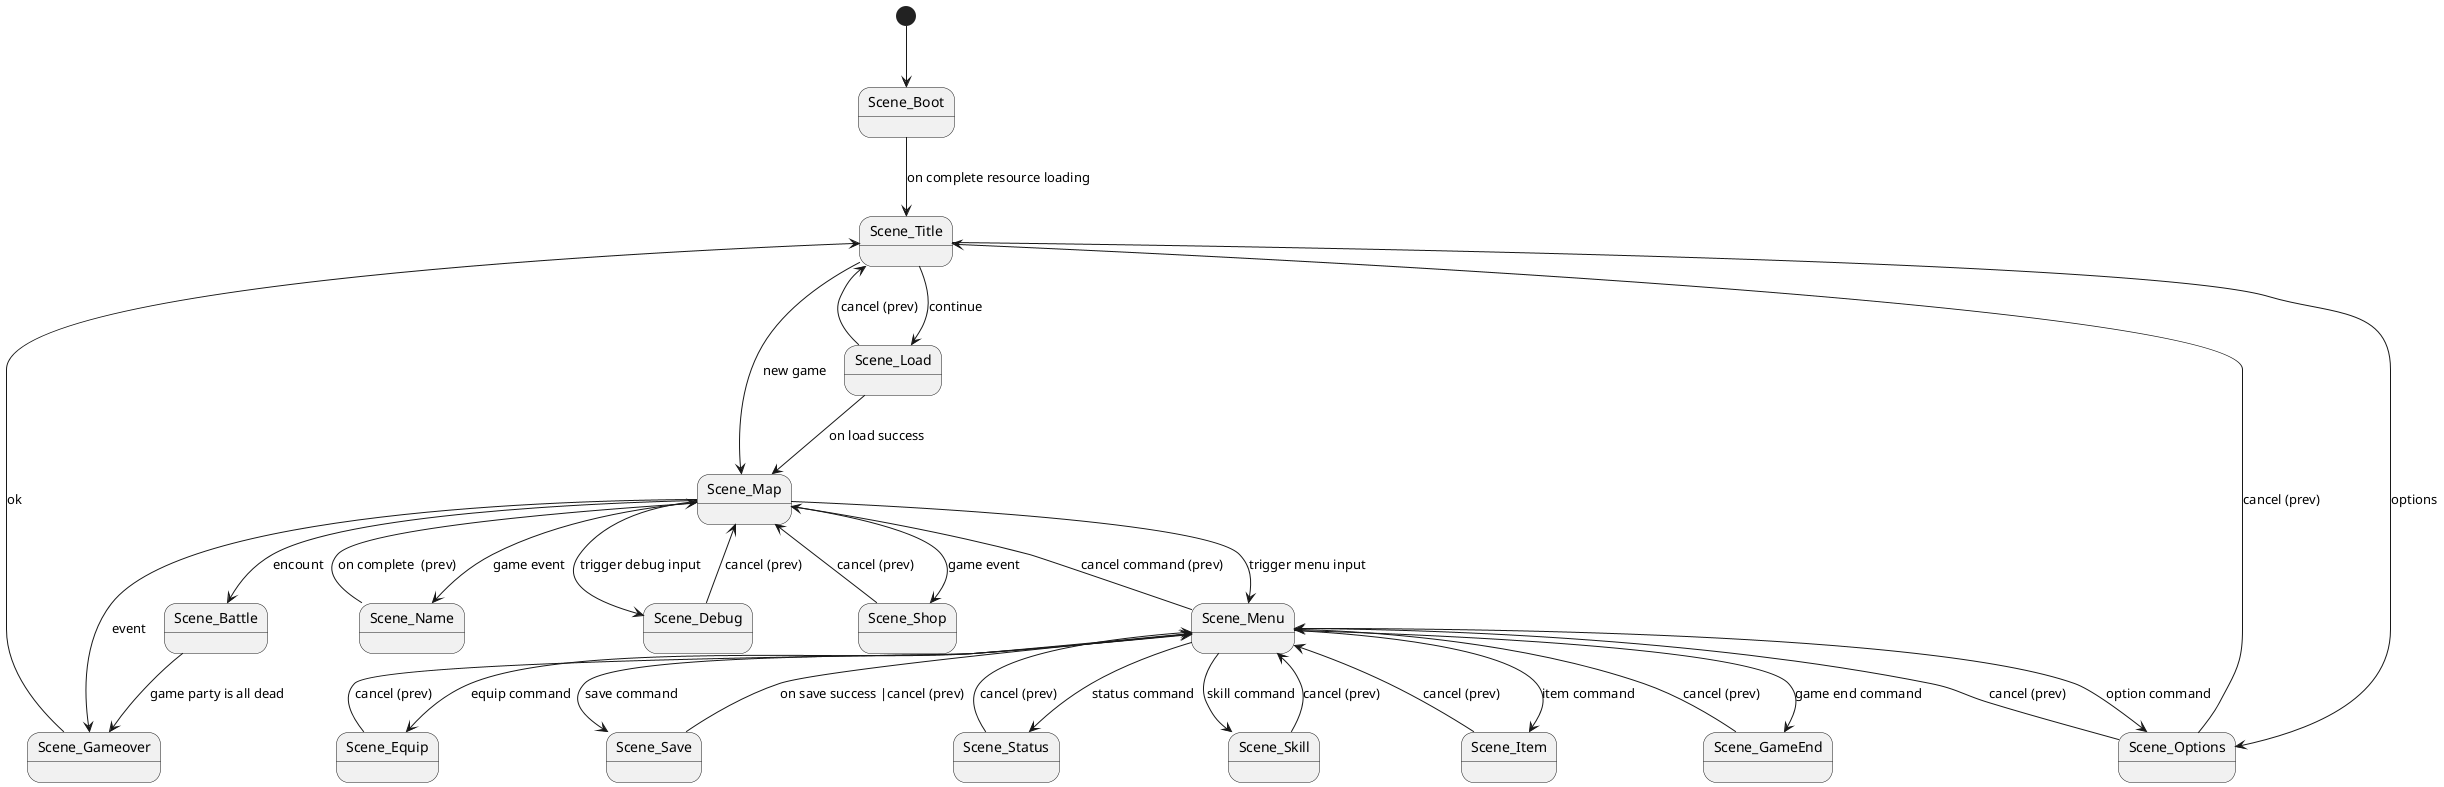 @startuml
[*] --> Scene_Boot

Scene_Boot --> Scene_Title : on complete resource loading

Scene_Title --> Scene_Map : new game
Scene_Title --> Scene_Load : continue
Scene_Title --> Scene_Options : options

Scene_Load --> Scene_Title : cancel (prev)
Scene_Options --> Scene_Title : cancel (prev)

Scene_Load --> Scene_Map : on load success

Scene_Map --> Scene_Menu : trigger menu input
Scene_Map --> Scene_Battle : encount
Scene_Map --> Scene_Debug : trigger debug input
Scene_Map --> Scene_Name : game event
Scene_Map --> Scene_Shop : game event

Scene_Name --> Scene_Map : on complete  (prev)
Scene_Debug --> Scene_Map : cancel (prev)
Scene_Shop --> Scene_Map : cancel (prev)

Scene_Menu --> Scene_Item :  item command
Scene_Menu --> Scene_Options :  option command
Scene_Menu --> Scene_Save :  save command
Scene_Menu --> Scene_GameEnd :  game end command
Scene_Menu --> Scene_Skill :  skill command
Scene_Menu --> Scene_Equip :  equip command
Scene_Menu --> Scene_Status :  status command
Scene_Menu --> Scene_Map :  cancel command (prev)

Scene_Item --> Scene_Menu :  cancel (prev)
Scene_Options --> Scene_Menu :  cancel (prev)
Scene_Save --> Scene_Menu :  on save success |cancel (prev)
Scene_GameEnd --> Scene_Menu :  cancel (prev)
Scene_Skill --> Scene_Menu :  cancel (prev)
Scene_Equip --> Scene_Menu :  cancel (prev)
Scene_Status --> Scene_Menu : cancel (prev)

Scene_Gameover --> Scene_Title : ok
Scene_Battle --> Scene_Gameover : game party is all dead
Scene_Map --> Scene_Gameover : event
@enduml
